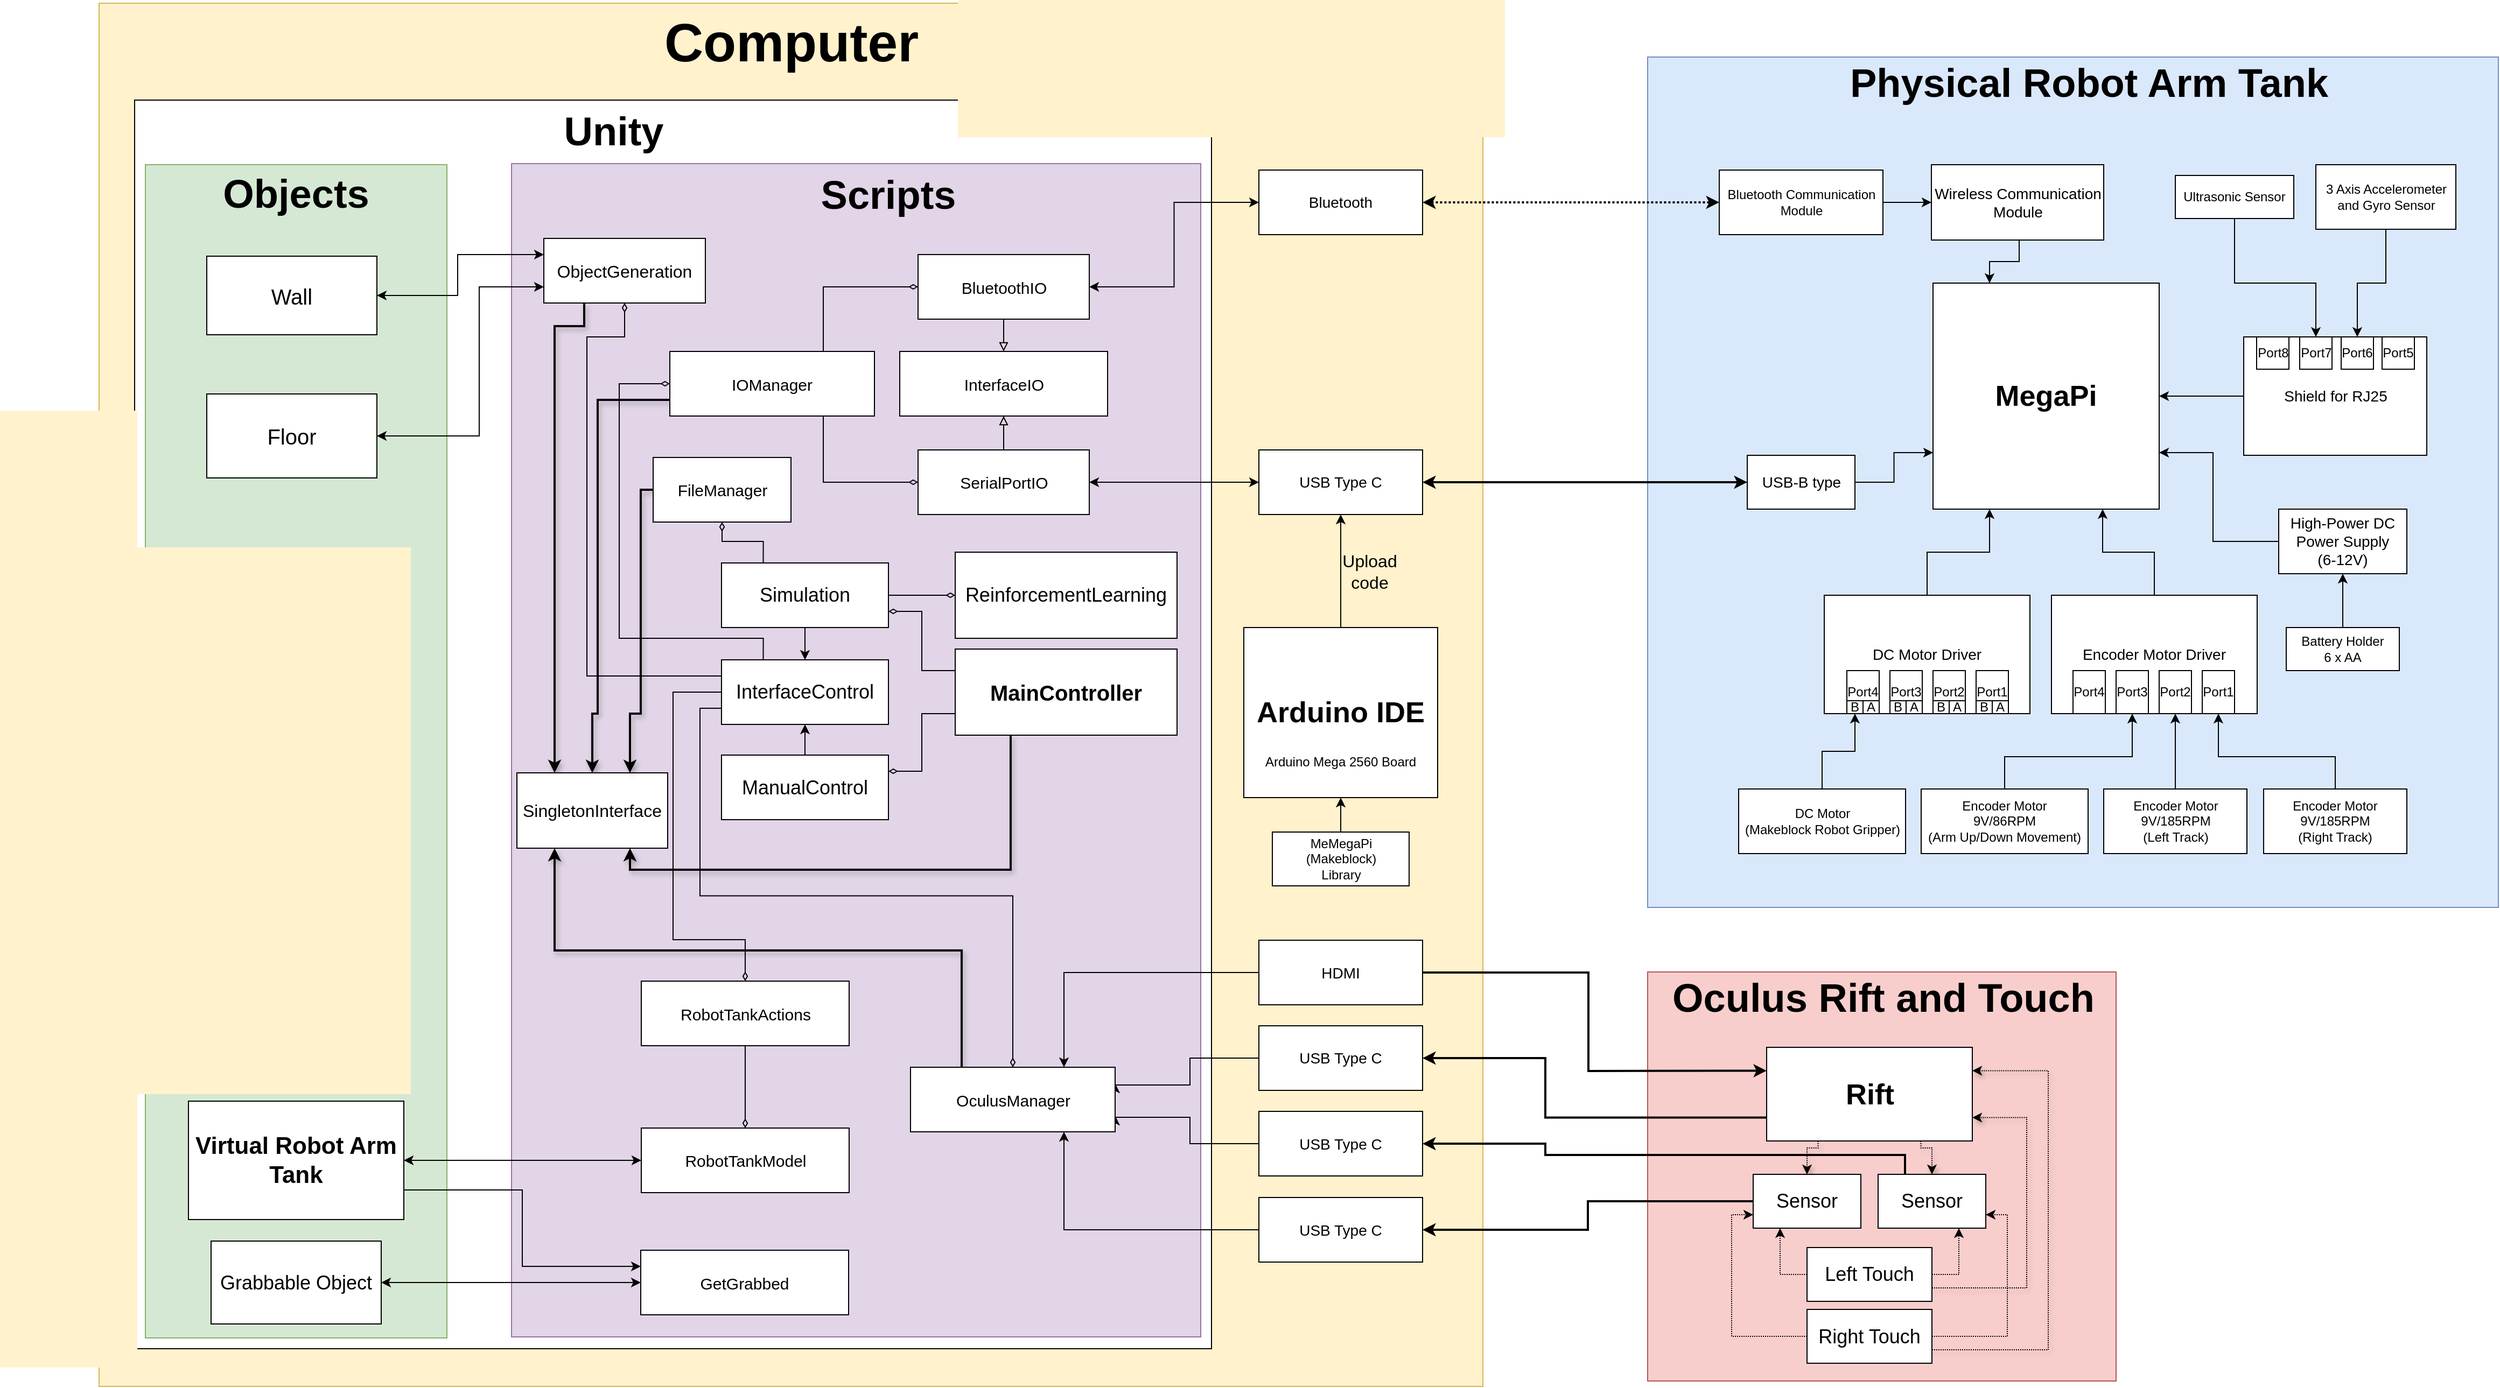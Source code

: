 <mxfile version="12.3.3" type="device" pages="1"><diagram id="ZtkuPc8oIdVvpGQawi5z" name="Page-1"><mxGraphModel dx="4544" dy="1426" grid="1" gridSize="10" guides="1" tooltips="1" connect="1" arrows="1" fold="1" page="1" pageScale="1" pageWidth="850" pageHeight="1100" math="0" shadow="0"><root><mxCell id="0"/><mxCell id="1" parent="0"/><mxCell id="pM2XGTTBJihwnkNe8BIH-6" value="" style="whiteSpace=wrap;html=1;aspect=fixed;labelBackgroundColor=none;labelBorderColor=none;fillColor=#dae8fc;strokeColor=#6c8ebf;" parent="1" vertex="1"><mxGeometry x="395" y="90" width="790" height="790" as="geometry"/></mxCell><mxCell id="pM2XGTTBJihwnkNe8BIH-5" value="&lt;font style=&quot;font-size: 27px;&quot;&gt;MegaPi&lt;/font&gt;" style="whiteSpace=wrap;html=1;align=center;fontStyle=1;fontSize=27;" parent="1" vertex="1"><mxGeometry x="660" y="300" width="210" height="210" as="geometry"/></mxCell><mxCell id="pM2XGTTBJihwnkNe8BIH-67" style="edgeStyle=orthogonalEdgeStyle;rounded=0;orthogonalLoop=1;jettySize=auto;html=1;entryX=0.5;entryY=0;entryDx=0;entryDy=0;fontSize=27;" parent="1" source="pM2XGTTBJihwnkNe8BIH-7" target="pM2XGTTBJihwnkNe8BIH-63" edge="1"><mxGeometry relative="1" as="geometry"><Array as="points"><mxPoint x="1081" y="300"/><mxPoint x="1054" y="300"/></Array></mxGeometry></mxCell><mxCell id="pM2XGTTBJihwnkNe8BIH-7" value="3 Axis Accelerometer and Gyro Sensor" style="whiteSpace=wrap;html=1;align=center;" parent="1" vertex="1"><mxGeometry x="1015.5" y="190" width="130" height="60" as="geometry"/></mxCell><mxCell id="pM2XGTTBJihwnkNe8BIH-8" value="Physical Robot Arm Tank" style="text;html=1;strokeColor=none;fillColor=none;align=center;verticalAlign=middle;whiteSpace=wrap;rounded=0;fontSize=37;fontStyle=1" parent="1" vertex="1"><mxGeometry x="550" y="90" width="510" height="50" as="geometry"/></mxCell><mxCell id="pM2XGTTBJihwnkNe8BIH-66" style="edgeStyle=orthogonalEdgeStyle;rounded=0;orthogonalLoop=1;jettySize=auto;html=1;entryX=0.5;entryY=0;entryDx=0;entryDy=0;fontSize=27;" parent="1" source="pM2XGTTBJihwnkNe8BIH-15" target="pM2XGTTBJihwnkNe8BIH-64" edge="1"><mxGeometry relative="1" as="geometry"><Array as="points"><mxPoint x="940" y="300"/><mxPoint x="1016" y="300"/></Array></mxGeometry></mxCell><mxCell id="pM2XGTTBJihwnkNe8BIH-15" value="&lt;font style=&quot;font-size: 12px;&quot;&gt;Ultrasonic Sensor&lt;/font&gt;" style="whiteSpace=wrap;html=1;align=center;fontSize=12;" parent="1" vertex="1"><mxGeometry x="885" y="200" width="110" height="40" as="geometry"/></mxCell><mxCell id="pM2XGTTBJihwnkNe8BIH-33" style="edgeStyle=orthogonalEdgeStyle;rounded=0;orthogonalLoop=1;jettySize=auto;html=1;entryX=0.5;entryY=1;entryDx=0;entryDy=0;fontSize=12;" parent="1" source="pM2XGTTBJihwnkNe8BIH-16" target="pM2XGTTBJihwnkNe8BIH-28" edge="1"><mxGeometry relative="1" as="geometry"/></mxCell><mxCell id="pM2XGTTBJihwnkNe8BIH-16" value="Encoder Motor 9V/185RPM&lt;br&gt;(Left Track)" style="whiteSpace=wrap;html=1;align=center;fontSize=12;" parent="1" vertex="1"><mxGeometry x="818.5" y="770" width="133" height="60" as="geometry"/></mxCell><mxCell id="pM2XGTTBJihwnkNe8BIH-31" style="edgeStyle=orthogonalEdgeStyle;rounded=0;orthogonalLoop=1;jettySize=auto;html=1;fontSize=12;" parent="1" source="pM2XGTTBJihwnkNe8BIH-17" target="pM2XGTTBJihwnkNe8BIH-27" edge="1"><mxGeometry relative="1" as="geometry"><Array as="points"><mxPoint x="1034" y="740"/><mxPoint x="925" y="740"/></Array></mxGeometry></mxCell><mxCell id="pM2XGTTBJihwnkNe8BIH-17" value="Encoder Motor 9V/185RPM&lt;br&gt;(Right Track)" style="whiteSpace=wrap;html=1;align=center;fontSize=12;" parent="1" vertex="1"><mxGeometry x="967" y="770" width="133" height="60" as="geometry"/></mxCell><mxCell id="pM2XGTTBJihwnkNe8BIH-32" style="edgeStyle=orthogonalEdgeStyle;rounded=0;orthogonalLoop=1;jettySize=auto;html=1;entryX=0.5;entryY=1;entryDx=0;entryDy=0;fontSize=12;" parent="1" source="pM2XGTTBJihwnkNe8BIH-18" target="pM2XGTTBJihwnkNe8BIH-29" edge="1"><mxGeometry relative="1" as="geometry"><Array as="points"><mxPoint x="727" y="740"/><mxPoint x="845" y="740"/></Array></mxGeometry></mxCell><mxCell id="pM2XGTTBJihwnkNe8BIH-18" value="Encoder Motor &lt;br&gt;9V/86RPM&lt;br&gt;(Arm Up/Down Movement)" style="whiteSpace=wrap;html=1;align=center;fontSize=12;" parent="1" vertex="1"><mxGeometry x="649" y="770" width="155" height="60" as="geometry"/></mxCell><mxCell id="pM2XGTTBJihwnkNe8BIH-69" style="edgeStyle=orthogonalEdgeStyle;rounded=0;orthogonalLoop=1;jettySize=auto;html=1;entryX=0.75;entryY=1;entryDx=0;entryDy=0;fontSize=27;" parent="1" source="pM2XGTTBJihwnkNe8BIH-22" target="pM2XGTTBJihwnkNe8BIH-5" edge="1"><mxGeometry relative="1" as="geometry"/></mxCell><mxCell id="pM2XGTTBJihwnkNe8BIH-22" value="Encoder Motor Driver" style="whiteSpace=wrap;html=1;align=center;fontSize=14;" parent="1" vertex="1"><mxGeometry x="770" y="590" width="191" height="110" as="geometry"/></mxCell><mxCell id="pM2XGTTBJihwnkNe8BIH-58" style="edgeStyle=orthogonalEdgeStyle;rounded=0;orthogonalLoop=1;jettySize=auto;html=1;entryX=0.5;entryY=1;entryDx=0;entryDy=0;fontSize=14;" parent="1" source="pM2XGTTBJihwnkNe8BIH-26" target="pM2XGTTBJihwnkNe8BIH-57" edge="1"><mxGeometry relative="1" as="geometry"/></mxCell><mxCell id="pM2XGTTBJihwnkNe8BIH-26" value="Battery Holder &lt;br style=&quot;font-size: 12px;&quot;&gt;6 x AA" style="whiteSpace=wrap;html=1;align=center;fontSize=12;" parent="1" vertex="1"><mxGeometry x="988" y="620" width="105" height="40" as="geometry"/></mxCell><mxCell id="pM2XGTTBJihwnkNe8BIH-27" value="Port1" style="whiteSpace=wrap;html=1;align=center;fontSize=12;" parent="1" vertex="1"><mxGeometry x="910" y="660" width="30" height="40" as="geometry"/></mxCell><mxCell id="pM2XGTTBJihwnkNe8BIH-28" value="Port2" style="whiteSpace=wrap;html=1;align=center;fontSize=12;" parent="1" vertex="1"><mxGeometry x="870" y="660" width="30" height="40" as="geometry"/></mxCell><mxCell id="pM2XGTTBJihwnkNe8BIH-29" value="Port3" style="whiteSpace=wrap;html=1;align=center;fontSize=12;" parent="1" vertex="1"><mxGeometry x="830" y="660" width="30" height="40" as="geometry"/></mxCell><mxCell id="pM2XGTTBJihwnkNe8BIH-30" value="Port4" style="whiteSpace=wrap;html=1;align=center;fontSize=12;" parent="1" vertex="1"><mxGeometry x="790" y="660" width="30" height="40" as="geometry"/></mxCell><mxCell id="pM2XGTTBJihwnkNe8BIH-68" style="edgeStyle=orthogonalEdgeStyle;rounded=0;orthogonalLoop=1;jettySize=auto;html=1;entryX=0.25;entryY=1;entryDx=0;entryDy=0;fontSize=27;" parent="1" source="pM2XGTTBJihwnkNe8BIH-34" target="pM2XGTTBJihwnkNe8BIH-5" edge="1"><mxGeometry relative="1" as="geometry"/></mxCell><mxCell id="pM2XGTTBJihwnkNe8BIH-34" value="DC Motor Driver" style="whiteSpace=wrap;html=1;align=center;fontSize=14;" parent="1" vertex="1"><mxGeometry x="559" y="590" width="191" height="110" as="geometry"/></mxCell><mxCell id="pM2XGTTBJihwnkNe8BIH-56" style="edgeStyle=orthogonalEdgeStyle;rounded=0;orthogonalLoop=1;jettySize=auto;html=1;entryX=0.5;entryY=1;entryDx=0;entryDy=0;fontSize=14;" parent="1" source="pM2XGTTBJihwnkNe8BIH-35" target="pM2XGTTBJihwnkNe8BIH-51" edge="1"><mxGeometry relative="1" as="geometry"/></mxCell><mxCell id="pM2XGTTBJihwnkNe8BIH-35" value="DC Motor &lt;br&gt;(Makeblock Robot Gripper)" style="whiteSpace=wrap;html=1;align=center;fontSize=12;" parent="1" vertex="1"><mxGeometry x="479.5" y="770" width="155" height="60" as="geometry"/></mxCell><mxCell id="pM2XGTTBJihwnkNe8BIH-36" value="Port1" style="whiteSpace=wrap;html=1;align=center;fontSize=12;" parent="1" vertex="1"><mxGeometry x="700" y="660" width="30" height="40" as="geometry"/></mxCell><mxCell id="pM2XGTTBJihwnkNe8BIH-37" value="Port2" style="whiteSpace=wrap;html=1;align=center;fontSize=12;" parent="1" vertex="1"><mxGeometry x="660" y="660" width="30" height="40" as="geometry"/></mxCell><mxCell id="pM2XGTTBJihwnkNe8BIH-38" value="Port3" style="whiteSpace=wrap;html=1;align=center;fontSize=12;" parent="1" vertex="1"><mxGeometry x="620" y="660" width="30" height="40" as="geometry"/></mxCell><mxCell id="pM2XGTTBJihwnkNe8BIH-39" value="Port4" style="whiteSpace=wrap;html=1;align=center;fontSize=12;" parent="1" vertex="1"><mxGeometry x="580" y="660" width="30" height="40" as="geometry"/></mxCell><mxCell id="pM2XGTTBJihwnkNe8BIH-43" value="A" style="whiteSpace=wrap;html=1;align=center;fontSize=12;" parent="1" vertex="1"><mxGeometry x="635" y="688" width="15" height="12" as="geometry"/></mxCell><mxCell id="pM2XGTTBJihwnkNe8BIH-49" value="B" style="whiteSpace=wrap;html=1;align=center;fontSize=12;" parent="1" vertex="1"><mxGeometry x="620" y="688" width="15" height="12" as="geometry"/></mxCell><mxCell id="pM2XGTTBJihwnkNe8BIH-50" value="A" style="whiteSpace=wrap;html=1;align=center;fontSize=12;" parent="1" vertex="1"><mxGeometry x="595" y="688" width="15" height="12" as="geometry"/></mxCell><mxCell id="pM2XGTTBJihwnkNe8BIH-51" value="B" style="whiteSpace=wrap;html=1;align=center;fontSize=12;" parent="1" vertex="1"><mxGeometry x="580" y="688" width="15" height="12" as="geometry"/></mxCell><mxCell id="pM2XGTTBJihwnkNe8BIH-52" value="A" style="whiteSpace=wrap;html=1;align=center;fontSize=12;" parent="1" vertex="1"><mxGeometry x="675" y="688" width="15" height="12" as="geometry"/></mxCell><mxCell id="pM2XGTTBJihwnkNe8BIH-53" value="B" style="whiteSpace=wrap;html=1;align=center;fontSize=12;" parent="1" vertex="1"><mxGeometry x="660" y="688" width="15" height="12" as="geometry"/></mxCell><mxCell id="pM2XGTTBJihwnkNe8BIH-54" value="A" style="whiteSpace=wrap;html=1;align=center;fontSize=12;" parent="1" vertex="1"><mxGeometry x="715" y="688" width="15" height="12" as="geometry"/></mxCell><mxCell id="pM2XGTTBJihwnkNe8BIH-55" value="B" style="whiteSpace=wrap;html=1;align=center;fontSize=12;" parent="1" vertex="1"><mxGeometry x="700" y="688" width="15" height="12" as="geometry"/></mxCell><mxCell id="pM2XGTTBJihwnkNe8BIH-70" style="edgeStyle=orthogonalEdgeStyle;rounded=0;orthogonalLoop=1;jettySize=auto;html=1;entryX=1;entryY=0.75;entryDx=0;entryDy=0;fontSize=27;" parent="1" source="pM2XGTTBJihwnkNe8BIH-57" target="pM2XGTTBJihwnkNe8BIH-5" edge="1"><mxGeometry relative="1" as="geometry"><Array as="points"><mxPoint x="920" y="540"/><mxPoint x="920" y="458"/></Array></mxGeometry></mxCell><mxCell id="pM2XGTTBJihwnkNe8BIH-57" value="High-Power DC&lt;br&gt;Power Supply &lt;br&gt;(6-12V)" style="whiteSpace=wrap;html=1;align=center;fontSize=14;" parent="1" vertex="1"><mxGeometry x="981" y="510" width="119" height="60" as="geometry"/></mxCell><mxCell id="pM2XGTTBJihwnkNe8BIH-71" style="edgeStyle=orthogonalEdgeStyle;rounded=0;orthogonalLoop=1;jettySize=auto;html=1;entryX=1;entryY=0.5;entryDx=0;entryDy=0;fontSize=27;" parent="1" source="pM2XGTTBJihwnkNe8BIH-59" target="pM2XGTTBJihwnkNe8BIH-5" edge="1"><mxGeometry relative="1" as="geometry"/></mxCell><mxCell id="pM2XGTTBJihwnkNe8BIH-59" value="Shield for RJ25" style="whiteSpace=wrap;html=1;align=center;fontSize=14;" parent="1" vertex="1"><mxGeometry x="948.5" y="350" width="170" height="110" as="geometry"/></mxCell><mxCell id="pM2XGTTBJihwnkNe8BIH-61" value="Port5" style="whiteSpace=wrap;html=1;align=center;fontSize=12;" parent="1" vertex="1"><mxGeometry x="1077" y="350" width="30" height="30" as="geometry"/></mxCell><mxCell id="pM2XGTTBJihwnkNe8BIH-63" value="Port6" style="whiteSpace=wrap;html=1;align=center;fontSize=12;" parent="1" vertex="1"><mxGeometry x="1039" y="350" width="30" height="30" as="geometry"/></mxCell><mxCell id="pM2XGTTBJihwnkNe8BIH-64" value="Port7" style="whiteSpace=wrap;html=1;align=center;fontSize=12;" parent="1" vertex="1"><mxGeometry x="1000.5" y="350" width="30" height="30" as="geometry"/></mxCell><mxCell id="pM2XGTTBJihwnkNe8BIH-65" value="Port8" style="whiteSpace=wrap;html=1;align=center;fontSize=12;" parent="1" vertex="1"><mxGeometry x="960.5" y="350" width="30" height="30" as="geometry"/></mxCell><mxCell id="pM2XGTTBJihwnkNe8BIH-75" style="edgeStyle=orthogonalEdgeStyle;rounded=0;orthogonalLoop=1;jettySize=auto;html=1;entryX=0;entryY=0.75;entryDx=0;entryDy=0;fontSize=27;" parent="1" source="pM2XGTTBJihwnkNe8BIH-73" target="pM2XGTTBJihwnkNe8BIH-5" edge="1"><mxGeometry relative="1" as="geometry"/></mxCell><mxCell id="pM2XGTTBJihwnkNe8BIH-73" value="USB-B type" style="whiteSpace=wrap;html=1;align=center;fontSize=14;" parent="1" vertex="1"><mxGeometry x="487.5" y="460" width="100" height="50" as="geometry"/></mxCell><mxCell id="pM2XGTTBJihwnkNe8BIH-76" style="edgeStyle=orthogonalEdgeStyle;rounded=0;orthogonalLoop=1;jettySize=auto;html=1;entryX=0.25;entryY=0;entryDx=0;entryDy=0;fontSize=27;" parent="1" source="pM2XGTTBJihwnkNe8BIH-74" target="pM2XGTTBJihwnkNe8BIH-5" edge="1"><mxGeometry relative="1" as="geometry"><Array as="points"><mxPoint x="740" y="280"/><mxPoint x="712" y="280"/></Array></mxGeometry></mxCell><mxCell id="pM2XGTTBJihwnkNe8BIH-74" value="Wireless Communication Module" style="whiteSpace=wrap;html=1;align=center;fontSize=14;" parent="1" vertex="1"><mxGeometry x="658.5" y="190" width="160" height="70" as="geometry"/></mxCell><mxCell id="pM2XGTTBJihwnkNe8BIH-78" style="edgeStyle=orthogonalEdgeStyle;rounded=0;orthogonalLoop=1;jettySize=auto;html=1;entryX=0;entryY=0.5;entryDx=0;entryDy=0;fontSize=12;" parent="1" source="pM2XGTTBJihwnkNe8BIH-77" target="pM2XGTTBJihwnkNe8BIH-74" edge="1"><mxGeometry relative="1" as="geometry"/></mxCell><mxCell id="pM2XGTTBJihwnkNe8BIH-77" value="Bluetooth Communication Module" style="whiteSpace=wrap;html=1;align=center;fontSize=12;" parent="1" vertex="1"><mxGeometry x="461.5" y="195" width="152" height="60" as="geometry"/></mxCell><mxCell id="pM2XGTTBJihwnkNe8BIH-79" value="" style="whiteSpace=wrap;html=1;aspect=fixed;fillColor=#fff2cc;strokeColor=#d6b656;" parent="1" vertex="1"><mxGeometry x="-1043" y="40" width="1285" height="1285" as="geometry"/></mxCell><mxCell id="pM2XGTTBJihwnkNe8BIH-91" style="edgeStyle=none;rounded=0;comic=0;jumpStyle=none;orthogonalLoop=1;jettySize=auto;html=1;entryX=0;entryY=0.5;entryDx=0;entryDy=0;shadow=0;startArrow=classic;startFill=1;strokeColor=#000000;strokeWidth=2;fontSize=14;dashed=1;dashPattern=1 1;" parent="1" source="pM2XGTTBJihwnkNe8BIH-81" target="pM2XGTTBJihwnkNe8BIH-77" edge="1"><mxGeometry relative="1" as="geometry"/></mxCell><mxCell id="pM2XGTTBJihwnkNe8BIH-86" style="rounded=0;orthogonalLoop=1;jettySize=auto;html=1;entryX=0;entryY=0.5;entryDx=0;entryDy=0;fontSize=14;strokeColor=#000000;strokeWidth=2;elbow=vertical;shadow=0;comic=0;jumpStyle=none;startArrow=classic;startFill=1;" parent="1" source="pM2XGTTBJihwnkNe8BIH-83" target="pM2XGTTBJihwnkNe8BIH-73" edge="1"><mxGeometry relative="1" as="geometry"/></mxCell><mxCell id="pM2XGTTBJihwnkNe8BIH-95" value="" style="rounded=0;whiteSpace=wrap;html=1;fontSize=37;fillColor=#f8cecc;strokeColor=#b85450;" parent="1" vertex="1"><mxGeometry x="395" y="940" width="435" height="380" as="geometry"/></mxCell><mxCell id="pM2XGTTBJihwnkNe8BIH-97" value="Oculus Rift and Touch" style="text;html=1;strokeColor=none;fillColor=none;align=center;verticalAlign=middle;whiteSpace=wrap;rounded=0;fontSize=37;fontStyle=1" parent="1" vertex="1"><mxGeometry x="358.5" y="940" width="510" height="50" as="geometry"/></mxCell><mxCell id="pM2XGTTBJihwnkNe8BIH-104" style="edgeStyle=orthogonalEdgeStyle;rounded=0;comic=0;jumpStyle=none;orthogonalLoop=1;jettySize=auto;html=1;exitX=0;exitY=0.75;exitDx=0;exitDy=0;entryX=1;entryY=0.5;entryDx=0;entryDy=0;shadow=0;startArrow=none;startFill=0;strokeColor=#000000;strokeWidth=2;fontSize=23;" parent="1" source="pM2XGTTBJihwnkNe8BIH-100" target="pM2XGTTBJihwnkNe8BIH-92" edge="1"><mxGeometry relative="1" as="geometry"><Array as="points"><mxPoint x="300" y="1075"/><mxPoint x="300" y="1020"/></Array></mxGeometry></mxCell><mxCell id="pM2XGTTBJihwnkNe8BIH-112" style="edgeStyle=orthogonalEdgeStyle;rounded=0;comic=0;jumpStyle=none;orthogonalLoop=1;jettySize=auto;html=1;exitX=0;exitY=0.25;exitDx=0;exitDy=0;entryX=1;entryY=0.5;entryDx=0;entryDy=0;shadow=0;startArrow=classic;startFill=1;strokeColor=#000000;strokeWidth=2;fontSize=23;endArrow=none;endFill=0;" parent="1" source="pM2XGTTBJihwnkNe8BIH-100" target="pM2XGTTBJihwnkNe8BIH-98" edge="1"><mxGeometry relative="1" as="geometry"><Array as="points"><mxPoint x="470" y="1032"/><mxPoint x="340" y="1032"/><mxPoint x="340" y="941"/></Array></mxGeometry></mxCell><mxCell id="pM2XGTTBJihwnkNe8BIH-114" style="edgeStyle=orthogonalEdgeStyle;rounded=0;comic=0;jumpStyle=none;orthogonalLoop=1;jettySize=auto;html=1;exitX=0.25;exitY=1;exitDx=0;exitDy=0;shadow=1;startArrow=none;startFill=0;strokeColor=#000000;strokeWidth=1;fontSize=23;dashed=1;dashPattern=1 1;" parent="1" source="pM2XGTTBJihwnkNe8BIH-100" target="pM2XGTTBJihwnkNe8BIH-102" edge="1"><mxGeometry relative="1" as="geometry"><Array as="points"><mxPoint x="553" y="1103.5"/><mxPoint x="543" y="1103.5"/></Array></mxGeometry></mxCell><mxCell id="pM2XGTTBJihwnkNe8BIH-115" style="edgeStyle=orthogonalEdgeStyle;rounded=0;comic=0;jumpStyle=none;orthogonalLoop=1;jettySize=auto;html=1;exitX=0.75;exitY=1;exitDx=0;exitDy=0;shadow=1;startArrow=none;startFill=0;strokeColor=#000000;strokeWidth=1;fontSize=23;dashed=1;dashPattern=1 1;" parent="1" source="pM2XGTTBJihwnkNe8BIH-100" target="pM2XGTTBJihwnkNe8BIH-101" edge="1"><mxGeometry relative="1" as="geometry"><Array as="points"><mxPoint x="649" y="1103.5"/><mxPoint x="659" y="1103.5"/></Array></mxGeometry></mxCell><mxCell id="pM2XGTTBJihwnkNe8BIH-100" value="Rift" style="whiteSpace=wrap;html=1;align=center;fontSize=27;fontStyle=1" parent="1" vertex="1"><mxGeometry x="505.5" y="1010" width="191" height="87" as="geometry"/></mxCell><mxCell id="pM2XGTTBJihwnkNe8BIH-128" style="edgeStyle=orthogonalEdgeStyle;rounded=0;comic=0;jumpStyle=none;orthogonalLoop=1;jettySize=auto;html=1;exitX=0.25;exitY=0;exitDx=0;exitDy=0;entryX=1;entryY=0.5;entryDx=0;entryDy=0;shadow=0;startArrow=none;startFill=0;strokeColor=#000000;strokeWidth=2;fontSize=23;" parent="1" source="pM2XGTTBJihwnkNe8BIH-101" target="pM2XGTTBJihwnkNe8BIH-94" edge="1"><mxGeometry relative="1" as="geometry"><Array as="points"><mxPoint x="634" y="1110"/><mxPoint x="300" y="1110"/><mxPoint x="300" y="1100"/></Array></mxGeometry></mxCell><mxCell id="pM2XGTTBJihwnkNe8BIH-101" value="Sensor" style="whiteSpace=wrap;html=1;align=center;fontSize=18;" parent="1" vertex="1"><mxGeometry x="609" y="1128" width="100" height="50" as="geometry"/></mxCell><mxCell id="pM2XGTTBJihwnkNe8BIH-116" style="edgeStyle=orthogonalEdgeStyle;rounded=0;comic=0;jumpStyle=none;orthogonalLoop=1;jettySize=auto;html=1;exitX=0;exitY=0.5;exitDx=0;exitDy=0;entryX=1;entryY=0.5;entryDx=0;entryDy=0;shadow=0;startArrow=none;startFill=0;strokeColor=#000000;strokeWidth=2;fontSize=23;" parent="1" source="pM2XGTTBJihwnkNe8BIH-102" target="pM2XGTTBJihwnkNe8BIH-93" edge="1"><mxGeometry relative="1" as="geometry"/></mxCell><mxCell id="pM2XGTTBJihwnkNe8BIH-102" value="Sensor" style="whiteSpace=wrap;html=1;align=center;fontSize=18;" parent="1" vertex="1"><mxGeometry x="493" y="1128" width="100" height="50" as="geometry"/></mxCell><mxCell id="pM2XGTTBJihwnkNe8BIH-124" style="edgeStyle=orthogonalEdgeStyle;rounded=0;comic=0;jumpStyle=none;orthogonalLoop=1;jettySize=auto;html=1;entryX=0.25;entryY=1;entryDx=0;entryDy=0;shadow=0;startArrow=none;startFill=0;strokeColor=#000000;strokeWidth=1;fontSize=23;dashed=1;dashPattern=1 1;" parent="1" source="pM2XGTTBJihwnkNe8BIH-118" target="pM2XGTTBJihwnkNe8BIH-102" edge="1"><mxGeometry relative="1" as="geometry"><Array as="points"><mxPoint x="518" y="1220.5"/></Array></mxGeometry></mxCell><mxCell id="pM2XGTTBJihwnkNe8BIH-125" style="edgeStyle=orthogonalEdgeStyle;rounded=0;comic=0;jumpStyle=none;orthogonalLoop=1;jettySize=auto;html=1;entryX=0.75;entryY=1;entryDx=0;entryDy=0;shadow=0;startArrow=none;startFill=0;strokeColor=#000000;strokeWidth=1;fontSize=23;dashed=1;dashPattern=1 1;" parent="1" source="pM2XGTTBJihwnkNe8BIH-118" target="pM2XGTTBJihwnkNe8BIH-101" edge="1"><mxGeometry relative="1" as="geometry"><Array as="points"><mxPoint x="684" y="1221.5"/></Array></mxGeometry></mxCell><mxCell id="pM2XGTTBJihwnkNe8BIH-126" style="edgeStyle=orthogonalEdgeStyle;rounded=0;comic=0;jumpStyle=none;orthogonalLoop=1;jettySize=auto;html=1;exitX=1;exitY=0.75;exitDx=0;exitDy=0;entryX=1;entryY=0.75;entryDx=0;entryDy=0;shadow=1;startArrow=none;startFill=0;strokeColor=#000000;strokeWidth=1;fontSize=23;dashed=1;dashPattern=1 1;" parent="1" source="pM2XGTTBJihwnkNe8BIH-118" target="pM2XGTTBJihwnkNe8BIH-100" edge="1"><mxGeometry relative="1" as="geometry"><Array as="points"><mxPoint x="747" y="1233.5"/><mxPoint x="747" y="1075.5"/></Array></mxGeometry></mxCell><mxCell id="pM2XGTTBJihwnkNe8BIH-118" value="Left Touch" style="whiteSpace=wrap;html=1;align=center;fontSize=18;" parent="1" vertex="1"><mxGeometry x="543" y="1196" width="116" height="50" as="geometry"/></mxCell><mxCell id="pM2XGTTBJihwnkNe8BIH-122" style="edgeStyle=orthogonalEdgeStyle;rounded=0;comic=0;jumpStyle=none;orthogonalLoop=1;jettySize=auto;html=1;entryX=1;entryY=0.75;entryDx=0;entryDy=0;shadow=0;startArrow=none;startFill=0;strokeColor=#000000;strokeWidth=1;fontSize=23;dashed=1;dashPattern=1 1;" parent="1" source="pM2XGTTBJihwnkNe8BIH-121" target="pM2XGTTBJihwnkNe8BIH-101" edge="1"><mxGeometry relative="1" as="geometry"><Array as="points"><mxPoint x="729" y="1278.5"/><mxPoint x="729" y="1165.5"/></Array></mxGeometry></mxCell><mxCell id="pM2XGTTBJihwnkNe8BIH-123" style="edgeStyle=orthogonalEdgeStyle;rounded=0;comic=0;jumpStyle=none;orthogonalLoop=1;jettySize=auto;html=1;entryX=0;entryY=0.75;entryDx=0;entryDy=0;shadow=0;startArrow=none;startFill=0;strokeColor=#000000;strokeWidth=1;fontSize=23;dashed=1;dashPattern=1 1;" parent="1" source="pM2XGTTBJihwnkNe8BIH-121" target="pM2XGTTBJihwnkNe8BIH-102" edge="1"><mxGeometry relative="1" as="geometry"><Array as="points"><mxPoint x="473" y="1278.5"/><mxPoint x="473" y="1165.5"/></Array></mxGeometry></mxCell><mxCell id="pM2XGTTBJihwnkNe8BIH-127" style="edgeStyle=orthogonalEdgeStyle;rounded=0;comic=0;jumpStyle=none;orthogonalLoop=1;jettySize=auto;html=1;exitX=1;exitY=0.75;exitDx=0;exitDy=0;entryX=1;entryY=0.25;entryDx=0;entryDy=0;shadow=1;startArrow=none;startFill=0;strokeColor=#000000;strokeWidth=1;fontSize=23;dashed=1;dashPattern=1 1;" parent="1" source="pM2XGTTBJihwnkNe8BIH-121" target="pM2XGTTBJihwnkNe8BIH-100" edge="1"><mxGeometry relative="1" as="geometry"><Array as="points"><mxPoint x="767" y="1290.5"/><mxPoint x="767" y="1031.5"/></Array></mxGeometry></mxCell><mxCell id="pM2XGTTBJihwnkNe8BIH-121" value="Right Touch" style="whiteSpace=wrap;html=1;align=center;fontSize=18;" parent="1" vertex="1"><mxGeometry x="543" y="1253.5" width="116" height="50" as="geometry"/></mxCell><mxCell id="pM2XGTTBJihwnkNe8BIH-147" value="" style="rounded=0;whiteSpace=wrap;html=1;fontSize=16;" parent="1" vertex="1"><mxGeometry x="-1010" y="130" width="1000" height="1160" as="geometry"/></mxCell><mxCell id="pM2XGTTBJihwnkNe8BIH-148" value="Computer" style="text;html=1;strokeColor=none;fillColor=none;align=center;verticalAlign=middle;whiteSpace=wrap;rounded=0;fontSize=50;fontStyle=1" parent="1" vertex="1"><mxGeometry x="-680.5" y="37" width="560" height="78" as="geometry"/></mxCell><mxCell id="pM2XGTTBJihwnkNe8BIH-149" value="Unity" style="text;html=1;strokeColor=none;fillColor=none;align=center;verticalAlign=middle;whiteSpace=wrap;rounded=0;fontSize=37;fontStyle=1" parent="1" vertex="1"><mxGeometry x="-840" y="130" width="550" height="60" as="geometry"/></mxCell><mxCell id="-z4W4mjomWV5HzV91N1e-25" value="" style="rounded=0;whiteSpace=wrap;html=1;fontSize=18;fillColor=#d5e8d4;strokeColor=#82b366;" vertex="1" parent="1"><mxGeometry x="-1000" y="190" width="280" height="1090" as="geometry"/></mxCell><mxCell id="-z4W4mjomWV5HzV91N1e-26" value="Objects" style="text;html=1;strokeColor=none;fillColor=none;align=center;verticalAlign=middle;whiteSpace=wrap;rounded=0;fontSize=37;fontStyle=1" vertex="1" parent="1"><mxGeometry x="-1135" y="187.5" width="550" height="60" as="geometry"/></mxCell><mxCell id="-z4W4mjomWV5HzV91N1e-28" value="" style="rounded=0;whiteSpace=wrap;html=1;fontSize=18;fillColor=#e1d5e7;strokeColor=#9673a6;" vertex="1" parent="1"><mxGeometry x="-660" y="189" width="640" height="1090" as="geometry"/></mxCell><mxCell id="pM2XGTTBJihwnkNe8BIH-81" value="Bluetooth" style="whiteSpace=wrap;html=1;align=center;fontSize=14;" parent="1" vertex="1"><mxGeometry x="34" y="195" width="152" height="60" as="geometry"/></mxCell><mxCell id="pM2XGTTBJihwnkNe8BIH-83" value="USB Type C" style="whiteSpace=wrap;html=1;align=center;fontSize=14;" parent="1" vertex="1"><mxGeometry x="34" y="455" width="152" height="60" as="geometry"/></mxCell><mxCell id="pM2XGTTBJihwnkNe8BIH-92" value="USB Type C" style="whiteSpace=wrap;html=1;align=center;fontSize=14;" parent="1" vertex="1"><mxGeometry x="34" y="990" width="152" height="60" as="geometry"/></mxCell><mxCell id="pM2XGTTBJihwnkNe8BIH-93" value="USB Type C" style="whiteSpace=wrap;html=1;align=center;fontSize=14;" parent="1" vertex="1"><mxGeometry x="34" y="1149.5" width="152" height="60" as="geometry"/></mxCell><mxCell id="pM2XGTTBJihwnkNe8BIH-94" value="USB Type C" style="whiteSpace=wrap;html=1;align=center;fontSize=14;" parent="1" vertex="1"><mxGeometry x="34" y="1069.5" width="152" height="60" as="geometry"/></mxCell><mxCell id="pM2XGTTBJihwnkNe8BIH-98" value="HDMI" style="whiteSpace=wrap;html=1;align=center;fontSize=14;" parent="1" vertex="1"><mxGeometry x="34" y="910.5" width="152" height="60" as="geometry"/></mxCell><mxCell id="pM2XGTTBJihwnkNe8BIH-144" style="edgeStyle=orthogonalEdgeStyle;rounded=0;comic=0;jumpStyle=none;orthogonalLoop=1;jettySize=auto;html=1;entryX=0.5;entryY=1;entryDx=0;entryDy=0;shadow=0;startArrow=none;startFill=0;endArrow=classic;endFill=1;strokeColor=#000000;strokeWidth=1;fontSize=27;" parent="1" source="pM2XGTTBJihwnkNe8BIH-143" target="pM2XGTTBJihwnkNe8BIH-83" edge="1"><mxGeometry relative="1" as="geometry"/></mxCell><mxCell id="pM2XGTTBJihwnkNe8BIH-143" value="&lt;font style=&quot;font-size: 27px;&quot;&gt;Arduino IDE&lt;/font&gt;" style="whiteSpace=wrap;html=1;align=center;fontStyle=1;fontSize=27;" parent="1" vertex="1"><mxGeometry x="20" y="620" width="180" height="158" as="geometry"/></mxCell><mxCell id="pM2XGTTBJihwnkNe8BIH-146" value="Upload code" style="text;html=1;strokeColor=none;fillColor=none;align=center;verticalAlign=middle;whiteSpace=wrap;rounded=0;fontSize=16;fontStyle=0" parent="1" vertex="1"><mxGeometry x="110" y="545" width="54" height="45" as="geometry"/></mxCell><mxCell id="-z4W4mjomWV5HzV91N1e-2" style="edgeStyle=orthogonalEdgeStyle;rounded=0;orthogonalLoop=1;jettySize=auto;html=1;entryX=0.5;entryY=1;entryDx=0;entryDy=0;fontSize=12;" edge="1" parent="1" source="-z4W4mjomWV5HzV91N1e-1" target="pM2XGTTBJihwnkNe8BIH-143"><mxGeometry relative="1" as="geometry"/></mxCell><mxCell id="-z4W4mjomWV5HzV91N1e-1" value="MeMegaPi (Makeblock)&lt;br style=&quot;font-size: 12px;&quot;&gt;Library" style="whiteSpace=wrap;html=1;align=center;fontSize=12;" vertex="1" parent="1"><mxGeometry x="46.5" y="810" width="127" height="50" as="geometry"/></mxCell><mxCell id="-z4W4mjomWV5HzV91N1e-3" value="Arduino Mega 2560 Board" style="text;html=1;strokeColor=none;fillColor=none;align=center;verticalAlign=middle;whiteSpace=wrap;rounded=0;fontSize=12;" vertex="1" parent="1"><mxGeometry x="38" y="735" width="144" height="20" as="geometry"/></mxCell><mxCell id="-z4W4mjomWV5HzV91N1e-4" value="InterfaceIO" style="whiteSpace=wrap;html=1;align=center;fontSize=15;" vertex="1" parent="1"><mxGeometry x="-299.5" y="363.5" width="193" height="60" as="geometry"/></mxCell><mxCell id="-z4W4mjomWV5HzV91N1e-8" style="edgeStyle=orthogonalEdgeStyle;rounded=0;orthogonalLoop=1;jettySize=auto;html=1;entryX=0;entryY=0.5;entryDx=0;entryDy=0;fontSize=12;startArrow=classic;startFill=1;" edge="1" parent="1" source="-z4W4mjomWV5HzV91N1e-5" target="pM2XGTTBJihwnkNe8BIH-81"><mxGeometry relative="1" as="geometry"/></mxCell><mxCell id="-z4W4mjomWV5HzV91N1e-11" style="edgeStyle=orthogonalEdgeStyle;rounded=0;orthogonalLoop=1;jettySize=auto;html=1;entryX=0.5;entryY=0;entryDx=0;entryDy=0;fontSize=12;endArrow=block;endFill=0;" edge="1" parent="1" source="-z4W4mjomWV5HzV91N1e-5" target="-z4W4mjomWV5HzV91N1e-4"><mxGeometry relative="1" as="geometry"/></mxCell><mxCell id="-z4W4mjomWV5HzV91N1e-5" value="BluetoothIO" style="whiteSpace=wrap;html=1;align=center;fontSize=15;" vertex="1" parent="1"><mxGeometry x="-282.5" y="273.5" width="159" height="60" as="geometry"/></mxCell><mxCell id="-z4W4mjomWV5HzV91N1e-9" style="edgeStyle=orthogonalEdgeStyle;rounded=0;orthogonalLoop=1;jettySize=auto;html=1;entryX=0;entryY=0.5;entryDx=0;entryDy=0;fontSize=12;startArrow=classic;startFill=1;" edge="1" parent="1" source="-z4W4mjomWV5HzV91N1e-6" target="pM2XGTTBJihwnkNe8BIH-83"><mxGeometry relative="1" as="geometry"/></mxCell><mxCell id="-z4W4mjomWV5HzV91N1e-10" style="edgeStyle=orthogonalEdgeStyle;rounded=0;orthogonalLoop=1;jettySize=auto;html=1;entryX=0.5;entryY=1;entryDx=0;entryDy=0;fontSize=12;endArrow=block;endFill=0;" edge="1" parent="1" source="-z4W4mjomWV5HzV91N1e-6" target="-z4W4mjomWV5HzV91N1e-4"><mxGeometry relative="1" as="geometry"/></mxCell><mxCell id="-z4W4mjomWV5HzV91N1e-6" value="SerialPortIO" style="whiteSpace=wrap;html=1;align=center;fontSize=15;" vertex="1" parent="1"><mxGeometry x="-282.5" y="455" width="159" height="60" as="geometry"/></mxCell><mxCell id="-z4W4mjomWV5HzV91N1e-64" style="edgeStyle=orthogonalEdgeStyle;rounded=0;orthogonalLoop=1;jettySize=auto;html=1;exitX=0;exitY=0.25;exitDx=0;exitDy=0;entryX=1;entryY=0.75;entryDx=0;entryDy=0;startArrow=none;startFill=0;endArrow=diamondThin;endFill=0;fontSize=20;" edge="1" parent="1" source="-z4W4mjomWV5HzV91N1e-12" target="-z4W4mjomWV5HzV91N1e-54"><mxGeometry relative="1" as="geometry"/></mxCell><mxCell id="-z4W4mjomWV5HzV91N1e-65" style="edgeStyle=orthogonalEdgeStyle;rounded=0;orthogonalLoop=1;jettySize=auto;html=1;exitX=0;exitY=0.75;exitDx=0;exitDy=0;entryX=1;entryY=0.25;entryDx=0;entryDy=0;startArrow=none;startFill=0;endArrow=diamondThin;endFill=0;fontSize=20;" edge="1" parent="1" source="-z4W4mjomWV5HzV91N1e-12" target="-z4W4mjomWV5HzV91N1e-57"><mxGeometry relative="1" as="geometry"/></mxCell><mxCell id="-z4W4mjomWV5HzV91N1e-75" style="edgeStyle=orthogonalEdgeStyle;rounded=0;orthogonalLoop=1;jettySize=auto;html=1;exitX=0.25;exitY=1;exitDx=0;exitDy=0;entryX=0.75;entryY=1;entryDx=0;entryDy=0;shadow=1;startArrow=none;startFill=0;endArrow=classic;endFill=1;strokeWidth=2;fontSize=16;" edge="1" parent="1" source="-z4W4mjomWV5HzV91N1e-12" target="-z4W4mjomWV5HzV91N1e-48"><mxGeometry relative="1" as="geometry"/></mxCell><mxCell id="-z4W4mjomWV5HzV91N1e-12" value="MainController" style="whiteSpace=wrap;html=1;align=center;fontSize=20;fontStyle=1" vertex="1" parent="1"><mxGeometry x="-248" y="640" width="206" height="80" as="geometry"/></mxCell><mxCell id="-z4W4mjomWV5HzV91N1e-15" style="edgeStyle=orthogonalEdgeStyle;rounded=0;orthogonalLoop=1;jettySize=auto;html=1;exitX=0.75;exitY=1;exitDx=0;exitDy=0;entryX=0;entryY=0.5;entryDx=0;entryDy=0;startArrow=none;startFill=0;endArrow=diamondThin;endFill=0;fontSize=18;" edge="1" parent="1" source="-z4W4mjomWV5HzV91N1e-13" target="-z4W4mjomWV5HzV91N1e-6"><mxGeometry relative="1" as="geometry"/></mxCell><mxCell id="-z4W4mjomWV5HzV91N1e-16" style="edgeStyle=orthogonalEdgeStyle;rounded=0;orthogonalLoop=1;jettySize=auto;html=1;exitX=0.75;exitY=0;exitDx=0;exitDy=0;entryX=0;entryY=0.5;entryDx=0;entryDy=0;startArrow=none;startFill=0;endArrow=diamondThin;endFill=0;fontSize=18;" edge="1" parent="1" source="-z4W4mjomWV5HzV91N1e-13" target="-z4W4mjomWV5HzV91N1e-5"><mxGeometry relative="1" as="geometry"/></mxCell><mxCell id="-z4W4mjomWV5HzV91N1e-73" style="edgeStyle=orthogonalEdgeStyle;rounded=0;orthogonalLoop=1;jettySize=auto;html=1;exitX=0;exitY=0.75;exitDx=0;exitDy=0;entryX=0.5;entryY=0;entryDx=0;entryDy=0;shadow=1;startArrow=none;startFill=0;endArrow=classic;endFill=1;fontSize=16;strokeWidth=2;" edge="1" parent="1" source="-z4W4mjomWV5HzV91N1e-13" target="-z4W4mjomWV5HzV91N1e-48"><mxGeometry relative="1" as="geometry"><Array as="points"><mxPoint x="-580" y="408"/><mxPoint x="-580" y="700"/><mxPoint x="-585" y="700"/></Array></mxGeometry></mxCell><mxCell id="-z4W4mjomWV5HzV91N1e-13" value="IOManager" style="whiteSpace=wrap;html=1;align=center;fontSize=15;" vertex="1" parent="1"><mxGeometry x="-513" y="363.5" width="190" height="60" as="geometry"/></mxCell><mxCell id="-z4W4mjomWV5HzV91N1e-20" style="edgeStyle=orthogonalEdgeStyle;rounded=0;orthogonalLoop=1;jettySize=auto;html=1;exitX=0.75;exitY=0;exitDx=0;exitDy=0;entryX=0;entryY=0.5;entryDx=0;entryDy=0;startArrow=classic;startFill=1;endArrow=none;endFill=0;fontSize=18;" edge="1" parent="1" source="-z4W4mjomWV5HzV91N1e-18" target="pM2XGTTBJihwnkNe8BIH-98"><mxGeometry relative="1" as="geometry"/></mxCell><mxCell id="-z4W4mjomWV5HzV91N1e-21" style="edgeStyle=orthogonalEdgeStyle;rounded=0;orthogonalLoop=1;jettySize=auto;html=1;exitX=0.75;exitY=1;exitDx=0;exitDy=0;entryX=0;entryY=0.5;entryDx=0;entryDy=0;startArrow=classic;startFill=1;endArrow=none;endFill=0;fontSize=18;" edge="1" parent="1" source="-z4W4mjomWV5HzV91N1e-18" target="pM2XGTTBJihwnkNe8BIH-93"><mxGeometry relative="1" as="geometry"/></mxCell><mxCell id="-z4W4mjomWV5HzV91N1e-22" style="edgeStyle=orthogonalEdgeStyle;rounded=0;orthogonalLoop=1;jettySize=auto;html=1;exitX=1;exitY=0.75;exitDx=0;exitDy=0;entryX=0;entryY=0.5;entryDx=0;entryDy=0;startArrow=classic;startFill=1;endArrow=none;endFill=0;fontSize=18;" edge="1" parent="1" source="-z4W4mjomWV5HzV91N1e-18" target="pM2XGTTBJihwnkNe8BIH-94"><mxGeometry relative="1" as="geometry"><Array as="points"><mxPoint x="-99" y="1075"/><mxPoint x="-30" y="1075"/><mxPoint x="-30" y="1099"/></Array></mxGeometry></mxCell><mxCell id="-z4W4mjomWV5HzV91N1e-23" style="edgeStyle=orthogonalEdgeStyle;rounded=0;orthogonalLoop=1;jettySize=auto;html=1;exitX=1;exitY=0.25;exitDx=0;exitDy=0;entryX=0;entryY=0.5;entryDx=0;entryDy=0;startArrow=classic;startFill=1;endArrow=none;endFill=0;fontSize=18;" edge="1" parent="1" source="-z4W4mjomWV5HzV91N1e-18" target="pM2XGTTBJihwnkNe8BIH-92"><mxGeometry relative="1" as="geometry"><Array as="points"><mxPoint x="-99" y="1045"/><mxPoint x="-30" y="1045"/><mxPoint x="-30" y="1020"/></Array></mxGeometry></mxCell><mxCell id="-z4W4mjomWV5HzV91N1e-71" style="edgeStyle=orthogonalEdgeStyle;rounded=0;orthogonalLoop=1;jettySize=auto;html=1;exitX=0.25;exitY=0;exitDx=0;exitDy=0;entryX=0.25;entryY=1;entryDx=0;entryDy=0;shadow=1;startArrow=none;startFill=0;endArrow=classic;endFill=1;fontSize=16;strokeWidth=2;" edge="1" parent="1" source="-z4W4mjomWV5HzV91N1e-18" target="-z4W4mjomWV5HzV91N1e-48"><mxGeometry relative="1" as="geometry"><Array as="points"><mxPoint x="-242" y="920"/><mxPoint x="-620" y="920"/></Array></mxGeometry></mxCell><mxCell id="-z4W4mjomWV5HzV91N1e-18" value="OculusManager" style="whiteSpace=wrap;html=1;align=center;fontSize=15;" vertex="1" parent="1"><mxGeometry x="-289.5" y="1028.5" width="190" height="60" as="geometry"/></mxCell><mxCell id="-z4W4mjomWV5HzV91N1e-24" value="RobotTankModel" style="whiteSpace=wrap;html=1;align=center;fontSize=15;" vertex="1" parent="1"><mxGeometry x="-539.5" y="1085" width="193" height="60" as="geometry"/></mxCell><mxCell id="-z4W4mjomWV5HzV91N1e-29" value="Scripts" style="text;html=1;strokeColor=none;fillColor=none;align=center;verticalAlign=middle;whiteSpace=wrap;rounded=0;fontSize=37;fontStyle=1" vertex="1" parent="1"><mxGeometry x="-585" y="188.5" width="550" height="60" as="geometry"/></mxCell><mxCell id="-z4W4mjomWV5HzV91N1e-37" style="edgeStyle=orthogonalEdgeStyle;rounded=0;orthogonalLoop=1;jettySize=auto;html=1;entryX=0;entryY=0.5;entryDx=0;entryDy=0;startArrow=classic;startFill=1;endArrow=classic;endFill=1;fontSize=18;" edge="1" parent="1" source="-z4W4mjomWV5HzV91N1e-31" target="-z4W4mjomWV5HzV91N1e-24"><mxGeometry relative="1" as="geometry"/></mxCell><mxCell id="-z4W4mjomWV5HzV91N1e-41" style="edgeStyle=orthogonalEdgeStyle;rounded=0;orthogonalLoop=1;jettySize=auto;html=1;exitX=1;exitY=0.75;exitDx=0;exitDy=0;entryX=0;entryY=0.25;entryDx=0;entryDy=0;startArrow=none;startFill=0;endArrow=classic;endFill=1;fontSize=18;" edge="1" parent="1" source="-z4W4mjomWV5HzV91N1e-31" target="-z4W4mjomWV5HzV91N1e-38"><mxGeometry relative="1" as="geometry"/></mxCell><mxCell id="-z4W4mjomWV5HzV91N1e-31" value="&lt;span style=&quot;font-size: 22px ; font-weight: 700&quot;&gt;Virtual Robot Arm Tank&lt;/span&gt;" style="whiteSpace=wrap;html=1;align=center;fontSize=15;" vertex="1" parent="1"><mxGeometry x="-960" y="1060" width="200" height="110" as="geometry"/></mxCell><mxCell id="-z4W4mjomWV5HzV91N1e-43" style="edgeStyle=orthogonalEdgeStyle;rounded=0;orthogonalLoop=1;jettySize=auto;html=1;exitX=1;exitY=0.5;exitDx=0;exitDy=0;entryX=0;entryY=0.75;entryDx=0;entryDy=0;startArrow=classic;startFill=1;endArrow=classic;endFill=1;fontSize=20;" edge="1" parent="1" source="-z4W4mjomWV5HzV91N1e-32" target="-z4W4mjomWV5HzV91N1e-42"><mxGeometry relative="1" as="geometry"><Array as="points"><mxPoint x="-690" y="442"/><mxPoint x="-690" y="303"/></Array></mxGeometry></mxCell><mxCell id="-z4W4mjomWV5HzV91N1e-32" value="&lt;span style=&quot;font-size: 20px;&quot;&gt;Floor&lt;br style=&quot;font-size: 20px;&quot;&gt;&lt;/span&gt;" style="whiteSpace=wrap;html=1;align=center;fontSize=20;fontStyle=0" vertex="1" parent="1"><mxGeometry x="-943" y="403" width="158" height="78" as="geometry"/></mxCell><mxCell id="-z4W4mjomWV5HzV91N1e-40" style="edgeStyle=orthogonalEdgeStyle;rounded=0;orthogonalLoop=1;jettySize=auto;html=1;exitX=1;exitY=0.5;exitDx=0;exitDy=0;entryX=0;entryY=0.5;entryDx=0;entryDy=0;startArrow=classic;startFill=1;endArrow=classic;endFill=1;fontSize=18;" edge="1" parent="1" source="-z4W4mjomWV5HzV91N1e-35" target="-z4W4mjomWV5HzV91N1e-38"><mxGeometry relative="1" as="geometry"/></mxCell><mxCell id="-z4W4mjomWV5HzV91N1e-35" value="Grabbable Object" style="whiteSpace=wrap;html=1;align=center;fontSize=18;fontStyle=0" vertex="1" parent="1"><mxGeometry x="-939" y="1190" width="158" height="77" as="geometry"/></mxCell><mxCell id="-z4W4mjomWV5HzV91N1e-44" style="edgeStyle=orthogonalEdgeStyle;rounded=0;orthogonalLoop=1;jettySize=auto;html=1;exitX=1;exitY=0.5;exitDx=0;exitDy=0;entryX=0;entryY=0.25;entryDx=0;entryDy=0;startArrow=classic;startFill=1;endArrow=classic;endFill=1;fontSize=20;" edge="1" parent="1" source="-z4W4mjomWV5HzV91N1e-36" target="-z4W4mjomWV5HzV91N1e-42"><mxGeometry relative="1" as="geometry"><Array as="points"><mxPoint x="-710" y="312"/><mxPoint x="-710" y="273"/></Array></mxGeometry></mxCell><mxCell id="-z4W4mjomWV5HzV91N1e-36" value="&lt;span style=&quot;font-size: 20px;&quot;&gt;Wall&lt;/span&gt;" style="whiteSpace=wrap;html=1;align=center;fontSize=20;fontStyle=0" vertex="1" parent="1"><mxGeometry x="-943" y="275" width="158" height="73" as="geometry"/></mxCell><mxCell id="-z4W4mjomWV5HzV91N1e-38" value="GetGrabbed" style="whiteSpace=wrap;html=1;align=center;fontSize=15;" vertex="1" parent="1"><mxGeometry x="-540" y="1198.5" width="193" height="60" as="geometry"/></mxCell><mxCell id="-z4W4mjomWV5HzV91N1e-70" style="edgeStyle=orthogonalEdgeStyle;rounded=0;orthogonalLoop=1;jettySize=auto;html=1;exitX=0.25;exitY=1;exitDx=0;exitDy=0;entryX=0.25;entryY=0;entryDx=0;entryDy=0;startArrow=none;startFill=0;endArrow=classic;endFill=1;fontSize=16;shadow=1;strokeWidth=2;" edge="1" parent="1" source="-z4W4mjomWV5HzV91N1e-42" target="-z4W4mjomWV5HzV91N1e-48"><mxGeometry relative="1" as="geometry"><Array as="points"><mxPoint x="-592" y="340"/><mxPoint x="-620" y="340"/></Array></mxGeometry></mxCell><mxCell id="-z4W4mjomWV5HzV91N1e-42" value="&lt;span style=&quot;font-size: 16px&quot;&gt;ObjectGeneration&lt;/span&gt;" style="whiteSpace=wrap;html=1;align=center;fontSize=16;fontStyle=0" vertex="1" parent="1"><mxGeometry x="-630" y="258.5" width="150" height="60" as="geometry"/></mxCell><mxCell id="-z4W4mjomWV5HzV91N1e-47" style="edgeStyle=orthogonalEdgeStyle;rounded=0;orthogonalLoop=1;jettySize=auto;html=1;exitX=0.5;exitY=1;exitDx=0;exitDy=0;entryX=0.5;entryY=0;entryDx=0;entryDy=0;startArrow=none;startFill=0;endArrow=diamondThin;endFill=0;fontSize=20;" edge="1" parent="1" source="-z4W4mjomWV5HzV91N1e-45" target="-z4W4mjomWV5HzV91N1e-24"><mxGeometry relative="1" as="geometry"/></mxCell><mxCell id="-z4W4mjomWV5HzV91N1e-45" value="RobotTankActions" style="whiteSpace=wrap;html=1;align=center;fontSize=15;" vertex="1" parent="1"><mxGeometry x="-539.5" y="948.5" width="193" height="60" as="geometry"/></mxCell><mxCell id="-z4W4mjomWV5HzV91N1e-48" value="SingletonInterface" style="whiteSpace=wrap;html=1;align=center;fontSize=16;" vertex="1" parent="1"><mxGeometry x="-655" y="755" width="140" height="70" as="geometry"/></mxCell><mxCell id="-z4W4mjomWV5HzV91N1e-60" style="edgeStyle=orthogonalEdgeStyle;rounded=0;orthogonalLoop=1;jettySize=auto;html=1;entryX=0.5;entryY=0;entryDx=0;entryDy=0;startArrow=none;startFill=0;endArrow=classic;endFill=1;fontSize=20;" edge="1" parent="1" source="-z4W4mjomWV5HzV91N1e-54" target="-z4W4mjomWV5HzV91N1e-58"><mxGeometry relative="1" as="geometry"/></mxCell><mxCell id="-z4W4mjomWV5HzV91N1e-61" style="edgeStyle=orthogonalEdgeStyle;rounded=0;orthogonalLoop=1;jettySize=auto;html=1;entryX=0;entryY=0.5;entryDx=0;entryDy=0;startArrow=none;startFill=0;endArrow=diamondThin;endFill=0;fontSize=20;" edge="1" parent="1" source="-z4W4mjomWV5HzV91N1e-54" target="-z4W4mjomWV5HzV91N1e-55"><mxGeometry relative="1" as="geometry"/></mxCell><mxCell id="-z4W4mjomWV5HzV91N1e-63" style="edgeStyle=orthogonalEdgeStyle;rounded=0;orthogonalLoop=1;jettySize=auto;html=1;exitX=0.25;exitY=0;exitDx=0;exitDy=0;entryX=0.5;entryY=1;entryDx=0;entryDy=0;startArrow=none;startFill=0;endArrow=diamondThin;endFill=0;fontSize=20;" edge="1" parent="1" source="-z4W4mjomWV5HzV91N1e-54" target="-z4W4mjomWV5HzV91N1e-62"><mxGeometry relative="1" as="geometry"/></mxCell><mxCell id="-z4W4mjomWV5HzV91N1e-54" value="Simulation" style="whiteSpace=wrap;html=1;align=center;fontSize=18;" vertex="1" parent="1"><mxGeometry x="-465" y="560" width="155" height="60" as="geometry"/></mxCell><mxCell id="-z4W4mjomWV5HzV91N1e-55" value="ReinforcementLearning" style="whiteSpace=wrap;html=1;align=center;fontSize=18;" vertex="1" parent="1"><mxGeometry x="-248" y="550" width="206" height="80" as="geometry"/></mxCell><mxCell id="-z4W4mjomWV5HzV91N1e-59" style="edgeStyle=orthogonalEdgeStyle;rounded=0;orthogonalLoop=1;jettySize=auto;html=1;entryX=0.5;entryY=1;entryDx=0;entryDy=0;startArrow=none;startFill=0;endArrow=classic;endFill=1;fontSize=20;" edge="1" parent="1" source="-z4W4mjomWV5HzV91N1e-57" target="-z4W4mjomWV5HzV91N1e-58"><mxGeometry relative="1" as="geometry"/></mxCell><mxCell id="-z4W4mjomWV5HzV91N1e-57" value="ManualControl" style="whiteSpace=wrap;html=1;align=center;fontSize=18;" vertex="1" parent="1"><mxGeometry x="-465" y="738.5" width="155" height="60" as="geometry"/></mxCell><mxCell id="-z4W4mjomWV5HzV91N1e-66" style="edgeStyle=orthogonalEdgeStyle;rounded=0;orthogonalLoop=1;jettySize=auto;html=1;exitX=0;exitY=0.75;exitDx=0;exitDy=0;entryX=0.5;entryY=0;entryDx=0;entryDy=0;startArrow=none;startFill=0;endArrow=diamondThin;endFill=0;fontSize=20;" edge="1" parent="1" source="-z4W4mjomWV5HzV91N1e-58" target="-z4W4mjomWV5HzV91N1e-18"><mxGeometry relative="1" as="geometry"/></mxCell><mxCell id="-z4W4mjomWV5HzV91N1e-67" style="edgeStyle=orthogonalEdgeStyle;rounded=0;orthogonalLoop=1;jettySize=auto;html=1;exitX=0;exitY=0.5;exitDx=0;exitDy=0;entryX=0.5;entryY=0;entryDx=0;entryDy=0;startArrow=none;startFill=0;endArrow=diamondThin;endFill=0;fontSize=20;" edge="1" parent="1" source="-z4W4mjomWV5HzV91N1e-58" target="-z4W4mjomWV5HzV91N1e-45"><mxGeometry relative="1" as="geometry"><Array as="points"><mxPoint x="-510" y="680"/><mxPoint x="-510" y="910"/><mxPoint x="-443" y="910"/></Array></mxGeometry></mxCell><mxCell id="-z4W4mjomWV5HzV91N1e-68" style="edgeStyle=orthogonalEdgeStyle;rounded=0;orthogonalLoop=1;jettySize=auto;html=1;exitX=0;exitY=0.25;exitDx=0;exitDy=0;entryX=0.5;entryY=1;entryDx=0;entryDy=0;startArrow=none;startFill=0;endArrow=diamondThin;endFill=0;fontSize=20;" edge="1" parent="1" source="-z4W4mjomWV5HzV91N1e-58" target="-z4W4mjomWV5HzV91N1e-42"><mxGeometry relative="1" as="geometry"><Array as="points"><mxPoint x="-590" y="665"/><mxPoint x="-590" y="350"/><mxPoint x="-555" y="350"/></Array></mxGeometry></mxCell><mxCell id="-z4W4mjomWV5HzV91N1e-69" style="edgeStyle=orthogonalEdgeStyle;rounded=0;orthogonalLoop=1;jettySize=auto;html=1;exitX=0.25;exitY=0;exitDx=0;exitDy=0;entryX=0;entryY=0.5;entryDx=0;entryDy=0;startArrow=none;startFill=0;endArrow=diamondThin;endFill=0;fontSize=20;" edge="1" parent="1" source="-z4W4mjomWV5HzV91N1e-58" target="-z4W4mjomWV5HzV91N1e-13"><mxGeometry relative="1" as="geometry"><Array as="points"><mxPoint x="-426" y="630"/><mxPoint x="-560" y="630"/><mxPoint x="-560" y="394"/></Array></mxGeometry></mxCell><mxCell id="-z4W4mjomWV5HzV91N1e-58" value="InterfaceControl" style="whiteSpace=wrap;html=1;align=center;fontSize=18;" vertex="1" parent="1"><mxGeometry x="-465" y="650" width="155" height="60" as="geometry"/></mxCell><mxCell id="-z4W4mjomWV5HzV91N1e-74" style="edgeStyle=orthogonalEdgeStyle;rounded=0;orthogonalLoop=1;jettySize=auto;html=1;exitX=0;exitY=0.5;exitDx=0;exitDy=0;entryX=0.75;entryY=0;entryDx=0;entryDy=0;shadow=1;startArrow=none;startFill=0;endArrow=classic;endFill=1;fontSize=16;strokeWidth=2;" edge="1" parent="1" source="-z4W4mjomWV5HzV91N1e-62" target="-z4W4mjomWV5HzV91N1e-48"><mxGeometry relative="1" as="geometry"><Array as="points"><mxPoint x="-540" y="492"/><mxPoint x="-540" y="700"/><mxPoint x="-550" y="700"/></Array></mxGeometry></mxCell><mxCell id="-z4W4mjomWV5HzV91N1e-62" value="FileManager" style="whiteSpace=wrap;html=1;align=center;fontSize=15;" vertex="1" parent="1"><mxGeometry x="-528.5" y="462" width="128" height="60" as="geometry"/></mxCell></root></mxGraphModel></diagram></mxfile>